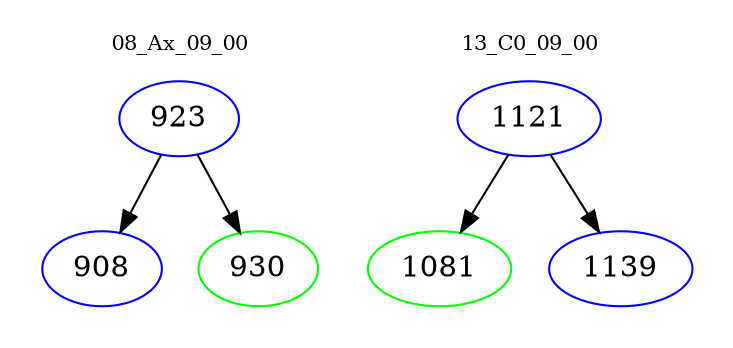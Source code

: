 digraph{
subgraph cluster_0 {
color = white
label = "08_Ax_09_00";
fontsize=10;
T0_923 [label="923", color="blue"]
T0_923 -> T0_908 [color="black"]
T0_908 [label="908", color="blue"]
T0_923 -> T0_930 [color="black"]
T0_930 [label="930", color="green"]
}
subgraph cluster_1 {
color = white
label = "13_C0_09_00";
fontsize=10;
T1_1121 [label="1121", color="blue"]
T1_1121 -> T1_1081 [color="black"]
T1_1081 [label="1081", color="green"]
T1_1121 -> T1_1139 [color="black"]
T1_1139 [label="1139", color="blue"]
}
}
